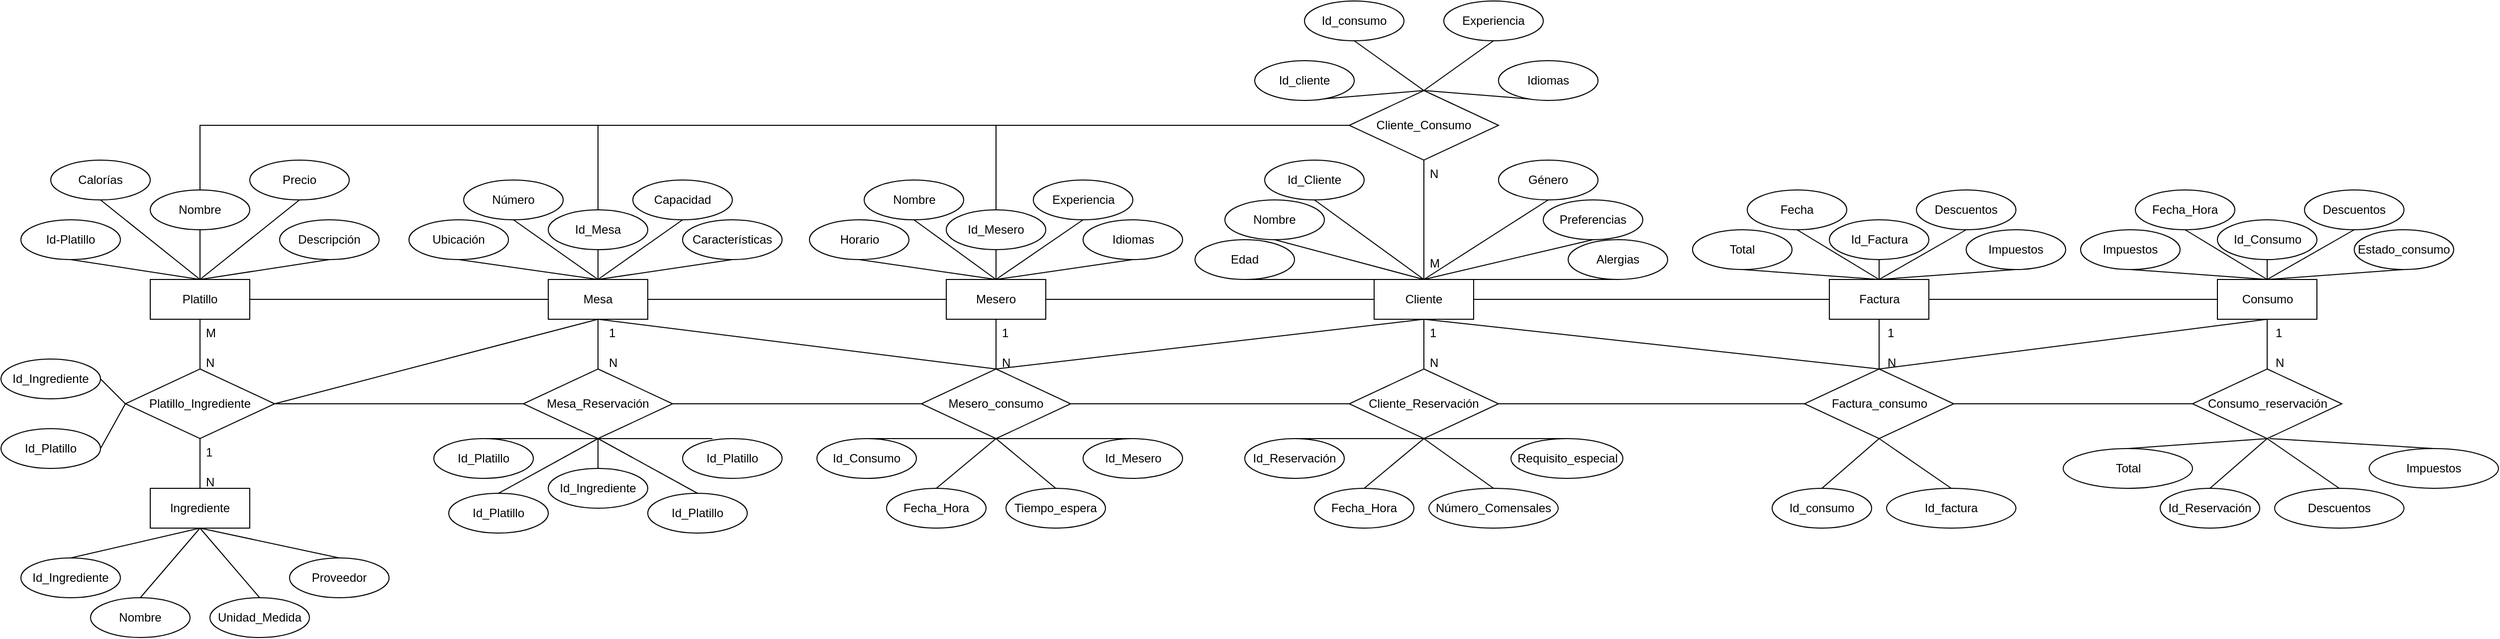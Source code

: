 <mxfile version="26.0.11">
  <diagram id="R2lEEEUBdFMjLlhIrx00" name="Page-1">
    <mxGraphModel dx="1434" dy="746" grid="1" gridSize="10" guides="1" tooltips="1" connect="1" arrows="1" fold="1" page="1" pageScale="1" pageWidth="850" pageHeight="1100" math="0" shadow="0" extFonts="Permanent Marker^https://fonts.googleapis.com/css?family=Permanent+Marker">
      <root>
        <mxCell id="0" />
        <mxCell id="1" parent="0" />
        <mxCell id="_49Q_HDxvrA-nPTm3YTh-23" style="rounded=0;orthogonalLoop=1;jettySize=auto;html=1;exitX=0.5;exitY=1;exitDx=0;exitDy=0;entryX=0.5;entryY=0;entryDx=0;entryDy=0;endArrow=none;startFill=0;" edge="1" parent="1" source="_49Q_HDxvrA-nPTm3YTh-2" target="_49Q_HDxvrA-nPTm3YTh-21">
          <mxGeometry relative="1" as="geometry" />
        </mxCell>
        <mxCell id="_49Q_HDxvrA-nPTm3YTh-62" style="rounded=0;orthogonalLoop=1;jettySize=auto;html=1;exitX=1;exitY=0.5;exitDx=0;exitDy=0;entryX=0;entryY=0.5;entryDx=0;entryDy=0;endArrow=none;startFill=0;" edge="1" parent="1" source="_49Q_HDxvrA-nPTm3YTh-2" target="_49Q_HDxvrA-nPTm3YTh-3">
          <mxGeometry relative="1" as="geometry" />
        </mxCell>
        <mxCell id="_49Q_HDxvrA-nPTm3YTh-2" value="Platillo" style="whiteSpace=wrap;html=1;align=center;" vertex="1" parent="1">
          <mxGeometry x="700" y="320" width="100" height="40" as="geometry" />
        </mxCell>
        <mxCell id="_49Q_HDxvrA-nPTm3YTh-63" value="" style="rounded=0;orthogonalLoop=1;jettySize=auto;html=1;entryX=0;entryY=0.5;entryDx=0;entryDy=0;endArrow=none;startFill=0;" edge="1" parent="1" source="_49Q_HDxvrA-nPTm3YTh-3" target="_49Q_HDxvrA-nPTm3YTh-8">
          <mxGeometry relative="1" as="geometry">
            <mxPoint x="1555" y="340" as="targetPoint" />
          </mxGeometry>
        </mxCell>
        <mxCell id="_49Q_HDxvrA-nPTm3YTh-76" value="" style="rounded=0;orthogonalLoop=1;jettySize=auto;html=1;endArrow=none;startFill=0;" edge="1" parent="1" source="_49Q_HDxvrA-nPTm3YTh-3" target="_49Q_HDxvrA-nPTm3YTh-69">
          <mxGeometry relative="1" as="geometry" />
        </mxCell>
        <mxCell id="_49Q_HDxvrA-nPTm3YTh-3" value="Mesa" style="whiteSpace=wrap;html=1;align=center;" vertex="1" parent="1">
          <mxGeometry x="1100" y="320" width="100" height="40" as="geometry" />
        </mxCell>
        <mxCell id="_49Q_HDxvrA-nPTm3YTh-79" value="" style="rounded=0;orthogonalLoop=1;jettySize=auto;html=1;endArrow=none;startFill=0;" edge="1" parent="1" source="_49Q_HDxvrA-nPTm3YTh-5">
          <mxGeometry relative="1" as="geometry">
            <mxPoint x="1980" y="410" as="targetPoint" />
          </mxGeometry>
        </mxCell>
        <mxCell id="_49Q_HDxvrA-nPTm3YTh-220" style="rounded=0;orthogonalLoop=1;jettySize=auto;html=1;exitX=1;exitY=0.5;exitDx=0;exitDy=0;entryX=0;entryY=0.5;entryDx=0;entryDy=0;endArrow=none;startFill=0;" edge="1" parent="1" source="_49Q_HDxvrA-nPTm3YTh-5" target="_49Q_HDxvrA-nPTm3YTh-7">
          <mxGeometry relative="1" as="geometry" />
        </mxCell>
        <mxCell id="_49Q_HDxvrA-nPTm3YTh-253" style="rounded=0;orthogonalLoop=1;jettySize=auto;html=1;exitX=0.5;exitY=1;exitDx=0;exitDy=0;entryX=0.5;entryY=0;entryDx=0;entryDy=0;endArrow=none;startFill=0;" edge="1" parent="1" source="_49Q_HDxvrA-nPTm3YTh-5" target="_49Q_HDxvrA-nPTm3YTh-75">
          <mxGeometry relative="1" as="geometry" />
        </mxCell>
        <mxCell id="_49Q_HDxvrA-nPTm3YTh-5" value="Cliente" style="whiteSpace=wrap;html=1;align=center;" vertex="1" parent="1">
          <mxGeometry x="1930" y="320" width="100" height="40" as="geometry" />
        </mxCell>
        <mxCell id="_49Q_HDxvrA-nPTm3YTh-82" value="" style="rounded=0;orthogonalLoop=1;jettySize=auto;html=1;endArrow=none;startFill=0;" edge="1" parent="1" source="_49Q_HDxvrA-nPTm3YTh-7" target="_49Q_HDxvrA-nPTm3YTh-75">
          <mxGeometry relative="1" as="geometry" />
        </mxCell>
        <mxCell id="_49Q_HDxvrA-nPTm3YTh-241" style="rounded=0;orthogonalLoop=1;jettySize=auto;html=1;exitX=1;exitY=0.5;exitDx=0;exitDy=0;entryX=0;entryY=0.5;entryDx=0;entryDy=0;endArrow=none;startFill=0;" edge="1" parent="1" source="_49Q_HDxvrA-nPTm3YTh-7" target="_49Q_HDxvrA-nPTm3YTh-223">
          <mxGeometry relative="1" as="geometry" />
        </mxCell>
        <mxCell id="_49Q_HDxvrA-nPTm3YTh-7" value="Factura" style="whiteSpace=wrap;html=1;align=center;" vertex="1" parent="1">
          <mxGeometry x="2387.5" y="320" width="100" height="40" as="geometry" />
        </mxCell>
        <mxCell id="_49Q_HDxvrA-nPTm3YTh-65" value="" style="rounded=0;orthogonalLoop=1;jettySize=auto;html=1;endArrow=none;startFill=0;" edge="1" parent="1" source="_49Q_HDxvrA-nPTm3YTh-8" target="_49Q_HDxvrA-nPTm3YTh-5">
          <mxGeometry relative="1" as="geometry" />
        </mxCell>
        <mxCell id="_49Q_HDxvrA-nPTm3YTh-78" value="" style="rounded=0;orthogonalLoop=1;jettySize=auto;html=1;endArrow=none;startFill=0;" edge="1" parent="1" source="_49Q_HDxvrA-nPTm3YTh-8" target="_49Q_HDxvrA-nPTm3YTh-71">
          <mxGeometry relative="1" as="geometry" />
        </mxCell>
        <mxCell id="_49Q_HDxvrA-nPTm3YTh-8" value="Mesero" style="whiteSpace=wrap;html=1;align=center;" vertex="1" parent="1">
          <mxGeometry x="1500" y="320" width="100" height="40" as="geometry" />
        </mxCell>
        <mxCell id="_49Q_HDxvrA-nPTm3YTh-18" style="rounded=0;orthogonalLoop=1;jettySize=auto;html=1;exitX=0.5;exitY=1;exitDx=0;exitDy=0;endArrow=none;startFill=0;" edge="1" parent="1" source="_49Q_HDxvrA-nPTm3YTh-10">
          <mxGeometry relative="1" as="geometry">
            <mxPoint x="750" y="320" as="targetPoint" />
          </mxGeometry>
        </mxCell>
        <mxCell id="_49Q_HDxvrA-nPTm3YTh-10" value="Id-Platillo" style="ellipse;whiteSpace=wrap;html=1;align=center;" vertex="1" parent="1">
          <mxGeometry x="570" y="260" width="100" height="40" as="geometry" />
        </mxCell>
        <mxCell id="_49Q_HDxvrA-nPTm3YTh-16" style="rounded=0;orthogonalLoop=1;jettySize=auto;html=1;exitX=0.5;exitY=1;exitDx=0;exitDy=0;entryX=0.5;entryY=0;entryDx=0;entryDy=0;endArrow=none;startFill=0;" edge="1" parent="1" source="_49Q_HDxvrA-nPTm3YTh-11" target="_49Q_HDxvrA-nPTm3YTh-2">
          <mxGeometry relative="1" as="geometry" />
        </mxCell>
        <mxCell id="_49Q_HDxvrA-nPTm3YTh-11" value="Nombre" style="ellipse;whiteSpace=wrap;html=1;align=center;" vertex="1" parent="1">
          <mxGeometry x="700" y="230" width="100" height="40" as="geometry" />
        </mxCell>
        <mxCell id="_49Q_HDxvrA-nPTm3YTh-17" style="rounded=0;orthogonalLoop=1;jettySize=auto;html=1;exitX=0.5;exitY=1;exitDx=0;exitDy=0;entryX=0.5;entryY=0;entryDx=0;entryDy=0;endArrow=none;startFill=0;" edge="1" parent="1" source="_49Q_HDxvrA-nPTm3YTh-12" target="_49Q_HDxvrA-nPTm3YTh-2">
          <mxGeometry relative="1" as="geometry" />
        </mxCell>
        <mxCell id="_49Q_HDxvrA-nPTm3YTh-12" value="Descripción" style="ellipse;whiteSpace=wrap;html=1;align=center;" vertex="1" parent="1">
          <mxGeometry x="830" y="260" width="100" height="40" as="geometry" />
        </mxCell>
        <mxCell id="_49Q_HDxvrA-nPTm3YTh-20" style="rounded=0;orthogonalLoop=1;jettySize=auto;html=1;exitX=0.5;exitY=1;exitDx=0;exitDy=0;endArrow=none;startFill=0;" edge="1" parent="1" source="_49Q_HDxvrA-nPTm3YTh-13">
          <mxGeometry relative="1" as="geometry">
            <mxPoint x="750" y="320" as="targetPoint" />
          </mxGeometry>
        </mxCell>
        <mxCell id="_49Q_HDxvrA-nPTm3YTh-13" value="Precio" style="ellipse;whiteSpace=wrap;html=1;align=center;" vertex="1" parent="1">
          <mxGeometry x="800" y="200" width="100" height="40" as="geometry" />
        </mxCell>
        <mxCell id="_49Q_HDxvrA-nPTm3YTh-19" style="rounded=0;orthogonalLoop=1;jettySize=auto;html=1;exitX=0.5;exitY=1;exitDx=0;exitDy=0;entryX=0.5;entryY=0;entryDx=0;entryDy=0;endArrow=none;startFill=0;" edge="1" parent="1" source="_49Q_HDxvrA-nPTm3YTh-14" target="_49Q_HDxvrA-nPTm3YTh-2">
          <mxGeometry relative="1" as="geometry" />
        </mxCell>
        <mxCell id="_49Q_HDxvrA-nPTm3YTh-14" value="Calorías" style="ellipse;whiteSpace=wrap;html=1;align=center;" vertex="1" parent="1">
          <mxGeometry x="600" y="200" width="100" height="40" as="geometry" />
        </mxCell>
        <mxCell id="_49Q_HDxvrA-nPTm3YTh-24" style="rounded=0;orthogonalLoop=1;jettySize=auto;html=1;exitX=0.5;exitY=1;exitDx=0;exitDy=0;entryX=0.5;entryY=0;entryDx=0;entryDy=0;endArrow=none;startFill=0;" edge="1" parent="1" source="_49Q_HDxvrA-nPTm3YTh-21" target="_49Q_HDxvrA-nPTm3YTh-22">
          <mxGeometry relative="1" as="geometry" />
        </mxCell>
        <mxCell id="_49Q_HDxvrA-nPTm3YTh-195" style="rounded=0;orthogonalLoop=1;jettySize=auto;html=1;exitX=1;exitY=0.5;exitDx=0;exitDy=0;entryX=0;entryY=0.5;entryDx=0;entryDy=0;endArrow=none;startFill=0;" edge="1" parent="1" source="_49Q_HDxvrA-nPTm3YTh-21" target="_49Q_HDxvrA-nPTm3YTh-69">
          <mxGeometry relative="1" as="geometry" />
        </mxCell>
        <mxCell id="_49Q_HDxvrA-nPTm3YTh-250" style="rounded=0;orthogonalLoop=1;jettySize=auto;html=1;exitX=1;exitY=0.5;exitDx=0;exitDy=0;entryX=0.5;entryY=1;entryDx=0;entryDy=0;endArrow=none;startFill=0;" edge="1" parent="1" source="_49Q_HDxvrA-nPTm3YTh-21" target="_49Q_HDxvrA-nPTm3YTh-3">
          <mxGeometry relative="1" as="geometry" />
        </mxCell>
        <mxCell id="_49Q_HDxvrA-nPTm3YTh-21" value="Platillo_Ingrediente" style="shape=rhombus;perimeter=rhombusPerimeter;whiteSpace=wrap;html=1;align=center;" vertex="1" parent="1">
          <mxGeometry x="675" y="410" width="150" height="70" as="geometry" />
        </mxCell>
        <mxCell id="_49Q_HDxvrA-nPTm3YTh-22" value="Ingrediente" style="whiteSpace=wrap;html=1;align=center;" vertex="1" parent="1">
          <mxGeometry x="700" y="530" width="100" height="40" as="geometry" />
        </mxCell>
        <mxCell id="_49Q_HDxvrA-nPTm3YTh-30" style="rounded=0;orthogonalLoop=1;jettySize=auto;html=1;exitX=1;exitY=0.5;exitDx=0;exitDy=0;entryX=0;entryY=0.5;entryDx=0;entryDy=0;endArrow=none;startFill=0;" edge="1" parent="1" source="_49Q_HDxvrA-nPTm3YTh-25" target="_49Q_HDxvrA-nPTm3YTh-21">
          <mxGeometry relative="1" as="geometry" />
        </mxCell>
        <mxCell id="_49Q_HDxvrA-nPTm3YTh-25" value="Id_Platillo" style="ellipse;whiteSpace=wrap;html=1;align=center;" vertex="1" parent="1">
          <mxGeometry x="550" y="470" width="100" height="40" as="geometry" />
        </mxCell>
        <mxCell id="_49Q_HDxvrA-nPTm3YTh-193" style="rounded=0;orthogonalLoop=1;jettySize=auto;html=1;exitX=1;exitY=0.5;exitDx=0;exitDy=0;entryX=0;entryY=0.5;entryDx=0;entryDy=0;endArrow=none;startFill=0;" edge="1" parent="1" source="_49Q_HDxvrA-nPTm3YTh-26" target="_49Q_HDxvrA-nPTm3YTh-21">
          <mxGeometry relative="1" as="geometry" />
        </mxCell>
        <mxCell id="_49Q_HDxvrA-nPTm3YTh-26" value="Id_Ingrediente" style="ellipse;whiteSpace=wrap;html=1;align=center;" vertex="1" parent="1">
          <mxGeometry x="550" y="400" width="100" height="40" as="geometry" />
        </mxCell>
        <mxCell id="_49Q_HDxvrA-nPTm3YTh-39" style="rounded=0;orthogonalLoop=1;jettySize=auto;html=1;exitX=0.5;exitY=0;exitDx=0;exitDy=0;entryX=0.5;entryY=1;entryDx=0;entryDy=0;endArrow=none;startFill=0;" edge="1" parent="1" source="_49Q_HDxvrA-nPTm3YTh-31" target="_49Q_HDxvrA-nPTm3YTh-22">
          <mxGeometry relative="1" as="geometry" />
        </mxCell>
        <mxCell id="_49Q_HDxvrA-nPTm3YTh-31" value="Id_Ingrediente" style="ellipse;whiteSpace=wrap;html=1;align=center;" vertex="1" parent="1">
          <mxGeometry x="570" y="600" width="100" height="40" as="geometry" />
        </mxCell>
        <mxCell id="_49Q_HDxvrA-nPTm3YTh-36" style="rounded=0;orthogonalLoop=1;jettySize=auto;html=1;exitX=0.5;exitY=0;exitDx=0;exitDy=0;entryX=0.5;entryY=1;entryDx=0;entryDy=0;endArrow=none;startFill=0;" edge="1" parent="1" source="_49Q_HDxvrA-nPTm3YTh-32" target="_49Q_HDxvrA-nPTm3YTh-22">
          <mxGeometry relative="1" as="geometry" />
        </mxCell>
        <mxCell id="_49Q_HDxvrA-nPTm3YTh-32" value="Proveedor" style="ellipse;whiteSpace=wrap;html=1;align=center;" vertex="1" parent="1">
          <mxGeometry x="840" y="600" width="100" height="40" as="geometry" />
        </mxCell>
        <mxCell id="_49Q_HDxvrA-nPTm3YTh-38" style="rounded=0;orthogonalLoop=1;jettySize=auto;html=1;exitX=0.5;exitY=0;exitDx=0;exitDy=0;entryX=0.5;entryY=1;entryDx=0;entryDy=0;endArrow=none;startFill=0;" edge="1" parent="1" source="_49Q_HDxvrA-nPTm3YTh-33" target="_49Q_HDxvrA-nPTm3YTh-22">
          <mxGeometry relative="1" as="geometry" />
        </mxCell>
        <mxCell id="_49Q_HDxvrA-nPTm3YTh-33" value="Nombre" style="ellipse;whiteSpace=wrap;html=1;align=center;" vertex="1" parent="1">
          <mxGeometry x="640" y="640" width="100" height="40" as="geometry" />
        </mxCell>
        <mxCell id="_49Q_HDxvrA-nPTm3YTh-35" style="rounded=0;orthogonalLoop=1;jettySize=auto;html=1;exitX=0.5;exitY=0;exitDx=0;exitDy=0;entryX=0.5;entryY=1;entryDx=0;entryDy=0;endArrow=none;startFill=0;" edge="1" parent="1" source="_49Q_HDxvrA-nPTm3YTh-34" target="_49Q_HDxvrA-nPTm3YTh-22">
          <mxGeometry relative="1" as="geometry" />
        </mxCell>
        <mxCell id="_49Q_HDxvrA-nPTm3YTh-34" value="Unidad_Medida" style="ellipse;whiteSpace=wrap;html=1;align=center;" vertex="1" parent="1">
          <mxGeometry x="760" y="640" width="100" height="40" as="geometry" />
        </mxCell>
        <mxCell id="_49Q_HDxvrA-nPTm3YTh-40" value="M" style="text;strokeColor=none;fillColor=none;spacingLeft=4;spacingRight=4;overflow=hidden;rotatable=0;points=[[0,0.5],[1,0.5]];portConstraint=eastwest;fontSize=12;whiteSpace=wrap;html=1;" vertex="1" parent="1">
          <mxGeometry x="750" y="360" width="20" height="20" as="geometry" />
        </mxCell>
        <mxCell id="_49Q_HDxvrA-nPTm3YTh-41" value="N&lt;span style=&quot;color: rgba(0, 0, 0, 0); font-family: monospace; font-size: 0px; text-wrap-mode: nowrap;&quot;&gt;%3CmxGraphModel%3E%3Croot%3E%3CmxCell%20id%3D%220%22%2F%3E%3CmxCell%20id%3D%221%22%20parent%3D%220%22%2F%3E%3CmxCell%20id%3D%222%22%20value%3D%22M%22%20style%3D%22text%3BstrokeColor%3Dnone%3BfillColor%3Dnone%3BspacingLeft%3D4%3BspacingRight%3D4%3Boverflow%3Dhidden%3Brotatable%3D0%3Bpoints%3D%5B%5B0%2C0.5%5D%2C%5B1%2C0.5%5D%5D%3BportConstraint%3Deastwest%3BfontSize%3D12%3BwhiteSpace%3Dwrap%3Bhtml%3D1%3B%22%20vertex%3D%221%22%20parent%3D%221%22%3E%3CmxGeometry%20x%3D%221180%22%20y%3D%22500%22%20width%3D%2220%22%20height%3D%2220%22%20as%3D%22geometry%22%2F%3E%3C%2FmxCell%3E%3C%2Froot%3E%3C%2FmxGraphModel%3E&lt;/span&gt;&lt;span style=&quot;color: rgba(0, 0, 0, 0); font-family: monospace; font-size: 0px; text-wrap-mode: nowrap;&quot;&gt;%3CmxGraphModel%3E%3Croot%3E%3CmxCell%20id%3D%220%22%2F%3E%3CmxCell%20id%3D%221%22%20parent%3D%220%22%2F%3E%3CmxCell%20id%3D%222%22%20value%3D%22M%22%20style%3D%22text%3BstrokeColor%3Dnone%3BfillColor%3Dnone%3BspacingLeft%3D4%3BspacingRight%3D4%3Boverflow%3Dhidden%3Brotatable%3D0%3Bpoints%3D%5B%5B0%2C0.5%5D%2C%5B1%2C0.5%5D%5D%3BportConstraint%3Deastwest%3BfontSize%3D12%3BwhiteSpace%3Dwrap%3Bhtml%3D1%3B%22%20vertex%3D%221%22%20parent%3D%221%22%3E%3CmxGeometry%20x%3D%221180%22%20y%3D%22500%22%20width%3D%2220%22%20height%3D%2220%22%20as%3D%22geometry%22%2F%3E%3C%2FmxCell%3E%3C%2Froot%3E%3C%2FmxGraphModel%3E&lt;/span&gt;" style="text;strokeColor=none;fillColor=none;spacingLeft=4;spacingRight=4;overflow=hidden;rotatable=0;points=[[0,0.5],[1,0.5]];portConstraint=eastwest;fontSize=12;whiteSpace=wrap;html=1;" vertex="1" parent="1">
          <mxGeometry x="750" y="390" width="20" height="20" as="geometry" />
        </mxCell>
        <mxCell id="_49Q_HDxvrA-nPTm3YTh-42" value="1" style="text;strokeColor=none;fillColor=none;spacingLeft=4;spacingRight=4;overflow=hidden;rotatable=0;points=[[0,0.5],[1,0.5]];portConstraint=eastwest;fontSize=12;whiteSpace=wrap;html=1;" vertex="1" parent="1">
          <mxGeometry x="750" y="480" width="20" height="20" as="geometry" />
        </mxCell>
        <mxCell id="_49Q_HDxvrA-nPTm3YTh-43" value="N&lt;span style=&quot;color: rgba(0, 0, 0, 0); font-family: monospace; font-size: 0px; text-wrap-mode: nowrap;&quot;&gt;%3CmxGraphModel%3E%3Croot%3E%3CmxCell%20id%3D%220%22%2F%3E%3CmxCell%20id%3D%221%22%20parent%3D%220%22%2F%3E%3CmxCell%20id%3D%222%22%20value%3D%22M%22%20style%3D%22text%3BstrokeColor%3Dnone%3BfillColor%3Dnone%3BspacingLeft%3D4%3BspacingRight%3D4%3Boverflow%3Dhidden%3Brotatable%3D0%3Bpoints%3D%5B%5B0%2C0.5%5D%2C%5B1%2C0.5%5D%5D%3BportConstraint%3Deastwest%3BfontSize%3D12%3BwhiteSpace%3Dwrap%3Bhtml%3D1%3B%22%20vertex%3D%221%22%20parent%3D%221%22%3E%3CmxGeometry%20x%3D%221180%22%20y%3D%22500%22%20width%3D%2220%22%20height%3D%2220%22%20as%3D%22geometry%22%2F%3E%3C%2FmxCell%3E%3C%2Froot%3E%3C%2FmxGraphModel%3E&lt;/span&gt;&lt;span style=&quot;color: rgba(0, 0, 0, 0); font-family: monospace; font-size: 0px; text-wrap-mode: nowrap;&quot;&gt;%3CmxGraphModel%3E%3Croot%3E%3CmxCell%20id%3D%220%22%2F%3E%3CmxCell%20id%3D%221%22%20parent%3D%220%22%2F%3E%3CmxCell%20id%3D%222%22%20value%3D%22M%22%20style%3D%22text%3BstrokeColor%3Dnone%3BfillColor%3Dnone%3BspacingLeft%3D4%3BspacingRight%3D4%3Boverflow%3Dhidden%3Brotatable%3D0%3Bpoints%3D%5B%5B0%2C0.5%5D%2C%5B1%2C0.5%5D%5D%3BportConstraint%3Deastwest%3BfontSize%3D12%3BwhiteSpace%3Dwrap%3Bhtml%3D1%3B%22%20vertex%3D%221%22%20parent%3D%221%22%3E%3CmxGeometry%20x%3D%221180%22%20y%3D%22500%22%20width%3D%2220%22%20height%3D%2220%22%20as%3D%22geometry%22%2F%3E%3C%2FmxCell%3E%3C%2Froot%3E%3C%2FmxGraphModel%3E&lt;/span&gt;" style="text;strokeColor=none;fillColor=none;spacingLeft=4;spacingRight=4;overflow=hidden;rotatable=0;points=[[0,0.5],[1,0.5]];portConstraint=eastwest;fontSize=12;whiteSpace=wrap;html=1;" vertex="1" parent="1">
          <mxGeometry x="1155" y="390" width="20" height="20" as="geometry" />
        </mxCell>
        <mxCell id="_49Q_HDxvrA-nPTm3YTh-45" value="N&lt;span style=&quot;color: rgba(0, 0, 0, 0); font-family: monospace; font-size: 0px; text-wrap-mode: nowrap;&quot;&gt;%3CmxGraphModel%3E%3Croot%3E%3CmxCell%20id%3D%220%22%2F%3E%3CmxCell%20id%3D%221%22%20parent%3D%220%22%2F%3E%3CmxCell%20id%3D%222%22%20value%3D%22M%22%20style%3D%22text%3BstrokeColor%3Dnone%3BfillColor%3Dnone%3BspacingLeft%3D4%3BspacingRight%3D4%3Boverflow%3Dhidden%3Brotatable%3D0%3Bpoints%3D%5B%5B0%2C0.5%5D%2C%5B1%2C0.5%5D%5D%3BportConstraint%3Deastwest%3BfontSize%3D12%3BwhiteSpace%3Dwrap%3Bhtml%3D1%3B%22%20vertex%3D%221%22%20parent%3D%221%22%3E%3CmxGeometry%20x%3D%221180%22%20y%3D%22500%22%20width%3D%2220%22%20height%3D%2220%22%20as%3D%22geometry%22%2F%3E%3C%2FmxCell%3E%3C%2Froot%3E%3C%2FmxGraphModel%3E&lt;/span&gt;&lt;span style=&quot;color: rgba(0, 0, 0, 0); font-family: monospace; font-size: 0px; text-wrap-mode: nowrap;&quot;&gt;%3CmxGraphModel%3E%3Croot%3E%3CmxCell%20id%3D%220%22%2F%3E%3CmxCell%20id%3D%221%22%20parent%3D%220%22%2F%3E%3CmxCell%20id%3D%222%22%20value%3D%22M%22%20style%3D%22text%3BstrokeColor%3Dnone%3BfillColor%3Dnone%3BspacingLeft%3D4%3BspacingRight%3D4%3Boverflow%3Dhidden%3Brotatable%3D0%3Bpoints%3D%5B%5B0%2C0.5%5D%2C%5B1%2C0.5%5D%5D%3BportConstraint%3Deastwest%3BfontSize%3D12%3BwhiteSpace%3Dwrap%3Bhtml%3D1%3B%22%20vertex%3D%221%22%20parent%3D%221%22%3E%3CmxGeometry%20x%3D%221180%22%20y%3D%22500%22%20width%3D%2220%22%20height%3D%2220%22%20as%3D%22geometry%22%2F%3E%3C%2FmxCell%3E%3C%2Froot%3E%3C%2FmxGraphModel%3E&lt;/span&gt;" style="text;strokeColor=none;fillColor=none;spacingLeft=4;spacingRight=4;overflow=hidden;rotatable=0;points=[[0,0.5],[1,0.5]];portConstraint=eastwest;fontSize=12;whiteSpace=wrap;html=1;" vertex="1" parent="1">
          <mxGeometry x="750" y="510" width="20" height="20" as="geometry" />
        </mxCell>
        <mxCell id="_49Q_HDxvrA-nPTm3YTh-47" value="N&lt;span style=&quot;color: rgba(0, 0, 0, 0); font-family: monospace; font-size: 0px; text-wrap-mode: nowrap;&quot;&gt;%3CmxGraphModel%3E%3Croot%3E%3CmxCell%20id%3D%220%22%2F%3E%3CmxCell%20id%3D%221%22%20parent%3D%220%22%2F%3E%3CmxCell%20id%3D%222%22%20value%3D%22M%22%20style%3D%22text%3BstrokeColor%3Dnone%3BfillColor%3Dnone%3BspacingLeft%3D4%3BspacingRight%3D4%3Boverflow%3Dhidden%3Brotatable%3D0%3Bpoints%3D%5B%5B0%2C0.5%5D%2C%5B1%2C0.5%5D%5D%3BportConstraint%3Deastwest%3BfontSize%3D12%3BwhiteSpace%3Dwrap%3Bhtml%3D1%3B%22%20vertex%3D%221%22%20parent%3D%221%22%3E%3CmxGeometry%20x%3D%221180%22%20y%3D%22500%22%20width%3D%2220%22%20height%3D%2220%22%20as%3D%22geometry%22%2F%3E%3C%2FmxCell%3E%3C%2Froot%3E%3C%2FmxGraphModel%3E&lt;/span&gt;&lt;span style=&quot;color: rgba(0, 0, 0, 0); font-family: monospace; font-size: 0px; text-wrap-mode: nowrap;&quot;&gt;%3CmxGraphModel%3E%3Croot%3E%3CmxCell%20id%3D%220%22%2F%3E%3CmxCell%20id%3D%221%22%20parent%3D%220%22%2F%3E%3CmxCell%20id%3D%222%22%20value%3D%22M%22%20style%3D%22text%3BstrokeColor%3Dnone%3BfillColor%3Dnone%3BspacingLeft%3D4%3BspacingRight%3D4%3Boverflow%3Dhidden%3Brotatable%3D0%3Bpoints%3D%5B%5B0%2C0.5%5D%2C%5B1%2C0.5%5D%5D%3BportConstraint%3Deastwest%3BfontSize%3D12%3BwhiteSpace%3Dwrap%3Bhtml%3D1%3B%22%20vertex%3D%221%22%20parent%3D%221%22%3E%3CmxGeometry%20x%3D%221180%22%20y%3D%22500%22%20width%3D%2220%22%20height%3D%2220%22%20as%3D%22geometry%22%2F%3E%3C%2FmxCell%3E%3C%2Froot%3E%3C%2FmxGraphModel%3E&lt;/span&gt;" style="text;strokeColor=none;fillColor=none;spacingLeft=4;spacingRight=4;overflow=hidden;rotatable=0;points=[[0,0.5],[1,0.5]];portConstraint=eastwest;fontSize=12;whiteSpace=wrap;html=1;" vertex="1" parent="1">
          <mxGeometry x="1980" y="390" width="20" height="20" as="geometry" />
        </mxCell>
        <mxCell id="_49Q_HDxvrA-nPTm3YTh-49" value="N&lt;span style=&quot;color: rgba(0, 0, 0, 0); font-family: monospace; font-size: 0px; text-wrap-mode: nowrap;&quot;&gt;%3CmxGraphModel%3E%3Croot%3E%3CmxCell%20id%3D%220%22%2F%3E%3CmxCell%20id%3D%221%22%20parent%3D%220%22%2F%3E%3CmxCell%20id%3D%222%22%20value%3D%22M%22%20style%3D%22text%3BstrokeColor%3Dnone%3BfillColor%3Dnone%3BspacingLeft%3D4%3BspacingRight%3D4%3Boverflow%3Dhidden%3Brotatable%3D0%3Bpoints%3D%5B%5B0%2C0.5%5D%2C%5B1%2C0.5%5D%5D%3BportConstraint%3Deastwest%3BfontSize%3D12%3BwhiteSpace%3Dwrap%3Bhtml%3D1%3B%22%20vertex%3D%221%22%20parent%3D%221%22%3E%3CmxGeometry%20x%3D%221180%22%20y%3D%22500%22%20width%3D%2220%22%20height%3D%2220%22%20as%3D%22geometry%22%2F%3E%3C%2FmxCell%3E%3C%2Froot%3E%3C%2FmxGraphModel%3E&lt;/span&gt;&lt;span style=&quot;color: rgba(0, 0, 0, 0); font-family: monospace; font-size: 0px; text-wrap-mode: nowrap;&quot;&gt;%3CmxGraphModel%3E%3Croot%3E%3CmxCell%20id%3D%220%22%2F%3E%3CmxCell%20id%3D%221%22%20parent%3D%220%22%2F%3E%3CmxCell%20id%3D%222%22%20value%3D%22M%22%20style%3D%22text%3BstrokeColor%3Dnone%3BfillColor%3Dnone%3BspacingLeft%3D4%3BspacingRight%3D4%3Boverflow%3Dhidden%3Brotatable%3D0%3Bpoints%3D%5B%5B0%2C0.5%5D%2C%5B1%2C0.5%5D%5D%3BportConstraint%3Deastwest%3BfontSize%3D12%3BwhiteSpace%3Dwrap%3Bhtml%3D1%3B%22%20vertex%3D%221%22%20parent%3D%221%22%3E%3CmxGeometry%20x%3D%221180%22%20y%3D%22500%22%20width%3D%2220%22%20height%3D%2220%22%20as%3D%22geometry%22%2F%3E%3C%2FmxCell%3E%3C%2Froot%3E%3C%2FmxGraphModel%3E&lt;/span&gt;" style="text;strokeColor=none;fillColor=none;spacingLeft=4;spacingRight=4;overflow=hidden;rotatable=0;points=[[0,0.5],[1,0.5]];portConstraint=eastwest;fontSize=12;whiteSpace=wrap;html=1;" vertex="1" parent="1">
          <mxGeometry x="2440" y="390" width="20" height="20" as="geometry" />
        </mxCell>
        <mxCell id="_49Q_HDxvrA-nPTm3YTh-50" value="1" style="text;strokeColor=none;fillColor=none;spacingLeft=4;spacingRight=4;overflow=hidden;rotatable=0;points=[[0,0.5],[1,0.5]];portConstraint=eastwest;fontSize=12;whiteSpace=wrap;html=1;" vertex="1" parent="1">
          <mxGeometry x="1980" y="360" width="20" height="20" as="geometry" />
        </mxCell>
        <mxCell id="_49Q_HDxvrA-nPTm3YTh-51" value="1" style="text;strokeColor=none;fillColor=none;spacingLeft=4;spacingRight=4;overflow=hidden;rotatable=0;points=[[0,0.5],[1,0.5]];portConstraint=eastwest;fontSize=12;whiteSpace=wrap;html=1;" vertex="1" parent="1">
          <mxGeometry x="1155" y="360" width="20" height="20" as="geometry" />
        </mxCell>
        <mxCell id="_49Q_HDxvrA-nPTm3YTh-53" value="1" style="text;strokeColor=none;fillColor=none;spacingLeft=4;spacingRight=4;overflow=hidden;rotatable=0;points=[[0,0.5],[1,0.5]];portConstraint=eastwest;fontSize=12;whiteSpace=wrap;html=1;" vertex="1" parent="1">
          <mxGeometry x="2440" y="360" width="20" height="20" as="geometry" />
        </mxCell>
        <mxCell id="_49Q_HDxvrA-nPTm3YTh-192" style="rounded=0;orthogonalLoop=1;jettySize=auto;html=1;exitX=1;exitY=0.5;exitDx=0;exitDy=0;entryX=0;entryY=0.5;entryDx=0;entryDy=0;endArrow=none;startFill=0;" edge="1" parent="1" source="_49Q_HDxvrA-nPTm3YTh-69" target="_49Q_HDxvrA-nPTm3YTh-71">
          <mxGeometry relative="1" as="geometry" />
        </mxCell>
        <mxCell id="_49Q_HDxvrA-nPTm3YTh-69" value="Mesa_Reservación" style="shape=rhombus;perimeter=rhombusPerimeter;whiteSpace=wrap;html=1;align=center;" vertex="1" parent="1">
          <mxGeometry x="1075" y="410" width="150" height="70" as="geometry" />
        </mxCell>
        <mxCell id="_49Q_HDxvrA-nPTm3YTh-196" style="rounded=0;orthogonalLoop=1;jettySize=auto;html=1;exitX=1;exitY=0.5;exitDx=0;exitDy=0;entryX=0;entryY=0.5;entryDx=0;entryDy=0;endArrow=none;startFill=0;" edge="1" parent="1" source="_49Q_HDxvrA-nPTm3YTh-71" target="_49Q_HDxvrA-nPTm3YTh-72">
          <mxGeometry relative="1" as="geometry" />
        </mxCell>
        <mxCell id="_49Q_HDxvrA-nPTm3YTh-251" style="rounded=0;orthogonalLoop=1;jettySize=auto;html=1;exitX=0.5;exitY=0;exitDx=0;exitDy=0;entryX=0.5;entryY=1;entryDx=0;entryDy=0;endArrow=none;startFill=0;" edge="1" parent="1" source="_49Q_HDxvrA-nPTm3YTh-71" target="_49Q_HDxvrA-nPTm3YTh-3">
          <mxGeometry relative="1" as="geometry" />
        </mxCell>
        <mxCell id="_49Q_HDxvrA-nPTm3YTh-252" style="rounded=0;orthogonalLoop=1;jettySize=auto;html=1;exitX=0.5;exitY=0;exitDx=0;exitDy=0;entryX=0.5;entryY=1;entryDx=0;entryDy=0;endArrow=none;startFill=0;" edge="1" parent="1" source="_49Q_HDxvrA-nPTm3YTh-71" target="_49Q_HDxvrA-nPTm3YTh-5">
          <mxGeometry relative="1" as="geometry" />
        </mxCell>
        <mxCell id="_49Q_HDxvrA-nPTm3YTh-71" value="Mesero_consumo" style="shape=rhombus;perimeter=rhombusPerimeter;whiteSpace=wrap;html=1;align=center;" vertex="1" parent="1">
          <mxGeometry x="1475" y="410" width="150" height="70" as="geometry" />
        </mxCell>
        <mxCell id="_49Q_HDxvrA-nPTm3YTh-72" value="Cliente_Reservación" style="shape=rhombus;perimeter=rhombusPerimeter;whiteSpace=wrap;html=1;align=center;" vertex="1" parent="1">
          <mxGeometry x="1905" y="410" width="150" height="70" as="geometry" />
        </mxCell>
        <mxCell id="_49Q_HDxvrA-nPTm3YTh-219" style="rounded=0;orthogonalLoop=1;jettySize=auto;html=1;exitX=0;exitY=0.5;exitDx=0;exitDy=0;entryX=1;entryY=0.5;entryDx=0;entryDy=0;endArrow=none;startFill=0;" edge="1" parent="1" source="_49Q_HDxvrA-nPTm3YTh-75" target="_49Q_HDxvrA-nPTm3YTh-72">
          <mxGeometry relative="1" as="geometry" />
        </mxCell>
        <mxCell id="_49Q_HDxvrA-nPTm3YTh-245" style="rounded=0;orthogonalLoop=1;jettySize=auto;html=1;exitX=1;exitY=0.5;exitDx=0;exitDy=0;entryX=0;entryY=0.5;entryDx=0;entryDy=0;endArrow=none;startFill=0;" edge="1" parent="1" source="_49Q_HDxvrA-nPTm3YTh-75" target="_49Q_HDxvrA-nPTm3YTh-226">
          <mxGeometry relative="1" as="geometry" />
        </mxCell>
        <mxCell id="_49Q_HDxvrA-nPTm3YTh-255" style="rounded=0;orthogonalLoop=1;jettySize=auto;html=1;exitX=0.5;exitY=0;exitDx=0;exitDy=0;entryX=0.5;entryY=1;entryDx=0;entryDy=0;endArrow=none;startFill=0;" edge="1" parent="1" source="_49Q_HDxvrA-nPTm3YTh-75" target="_49Q_HDxvrA-nPTm3YTh-223">
          <mxGeometry relative="1" as="geometry" />
        </mxCell>
        <mxCell id="_49Q_HDxvrA-nPTm3YTh-75" value="Factura_consumo" style="shape=rhombus;perimeter=rhombusPerimeter;whiteSpace=wrap;html=1;align=center;" vertex="1" parent="1">
          <mxGeometry x="2362.5" y="410" width="150" height="70" as="geometry" />
        </mxCell>
        <mxCell id="_49Q_HDxvrA-nPTm3YTh-121" style="rounded=0;orthogonalLoop=1;jettySize=auto;html=1;exitX=0.5;exitY=1;exitDx=0;exitDy=0;entryX=0.5;entryY=0;entryDx=0;entryDy=0;endArrow=none;startFill=0;" edge="1" parent="1" source="_49Q_HDxvrA-nPTm3YTh-98" target="_49Q_HDxvrA-nPTm3YTh-3">
          <mxGeometry relative="1" as="geometry" />
        </mxCell>
        <mxCell id="_49Q_HDxvrA-nPTm3YTh-98" value="Ubicación" style="ellipse;whiteSpace=wrap;html=1;align=center;" vertex="1" parent="1">
          <mxGeometry x="960" y="260" width="100" height="40" as="geometry" />
        </mxCell>
        <mxCell id="_49Q_HDxvrA-nPTm3YTh-120" style="rounded=0;orthogonalLoop=1;jettySize=auto;html=1;exitX=0.5;exitY=1;exitDx=0;exitDy=0;entryX=0.5;entryY=0;entryDx=0;entryDy=0;endArrow=none;startFill=0;" edge="1" parent="1" source="_49Q_HDxvrA-nPTm3YTh-100" target="_49Q_HDxvrA-nPTm3YTh-3">
          <mxGeometry relative="1" as="geometry" />
        </mxCell>
        <mxCell id="_49Q_HDxvrA-nPTm3YTh-100" value="Número" style="ellipse;whiteSpace=wrap;html=1;align=center;" vertex="1" parent="1">
          <mxGeometry x="1015" y="220" width="100" height="40" as="geometry" />
        </mxCell>
        <mxCell id="_49Q_HDxvrA-nPTm3YTh-122" style="rounded=0;orthogonalLoop=1;jettySize=auto;html=1;exitX=0.5;exitY=1;exitDx=0;exitDy=0;entryX=0.5;entryY=0;entryDx=0;entryDy=0;endArrow=none;startFill=0;" edge="1" parent="1" source="_49Q_HDxvrA-nPTm3YTh-101" target="_49Q_HDxvrA-nPTm3YTh-3">
          <mxGeometry relative="1" as="geometry" />
        </mxCell>
        <mxCell id="_49Q_HDxvrA-nPTm3YTh-101" value="Id_Mesa" style="ellipse;whiteSpace=wrap;html=1;align=center;" vertex="1" parent="1">
          <mxGeometry x="1100" y="250" width="100" height="40" as="geometry" />
        </mxCell>
        <mxCell id="_49Q_HDxvrA-nPTm3YTh-125" style="rounded=0;orthogonalLoop=1;jettySize=auto;html=1;exitX=0.5;exitY=1;exitDx=0;exitDy=0;entryX=0.5;entryY=0;entryDx=0;entryDy=0;endArrow=none;startFill=0;" edge="1" parent="1" source="_49Q_HDxvrA-nPTm3YTh-112" target="_49Q_HDxvrA-nPTm3YTh-3">
          <mxGeometry relative="1" as="geometry" />
        </mxCell>
        <mxCell id="_49Q_HDxvrA-nPTm3YTh-112" value="Capacidad" style="ellipse;whiteSpace=wrap;html=1;align=center;" vertex="1" parent="1">
          <mxGeometry x="1185" y="220" width="100" height="40" as="geometry" />
        </mxCell>
        <mxCell id="_49Q_HDxvrA-nPTm3YTh-124" style="rounded=0;orthogonalLoop=1;jettySize=auto;html=1;exitX=0.5;exitY=1;exitDx=0;exitDy=0;entryX=0.5;entryY=0;entryDx=0;entryDy=0;endArrow=none;startFill=0;" edge="1" parent="1" source="_49Q_HDxvrA-nPTm3YTh-116" target="_49Q_HDxvrA-nPTm3YTh-3">
          <mxGeometry relative="1" as="geometry" />
        </mxCell>
        <mxCell id="_49Q_HDxvrA-nPTm3YTh-116" value="Características" style="ellipse;whiteSpace=wrap;html=1;align=center;" vertex="1" parent="1">
          <mxGeometry x="1235" y="260" width="100" height="40" as="geometry" />
        </mxCell>
        <mxCell id="_49Q_HDxvrA-nPTm3YTh-132" style="rounded=0;orthogonalLoop=1;jettySize=auto;html=1;exitX=0.5;exitY=0;exitDx=0;exitDy=0;entryX=0.5;entryY=1;entryDx=0;entryDy=0;endArrow=none;startFill=0;" edge="1" parent="1" source="_49Q_HDxvrA-nPTm3YTh-126" target="_49Q_HDxvrA-nPTm3YTh-69">
          <mxGeometry relative="1" as="geometry" />
        </mxCell>
        <mxCell id="_49Q_HDxvrA-nPTm3YTh-126" value="Id_Platillo" style="ellipse;whiteSpace=wrap;html=1;align=center;" vertex="1" parent="1">
          <mxGeometry x="1000" y="535" width="100" height="40" as="geometry" />
        </mxCell>
        <mxCell id="_49Q_HDxvrA-nPTm3YTh-136" style="rounded=0;orthogonalLoop=1;jettySize=auto;html=1;exitX=0.5;exitY=0;exitDx=0;exitDy=0;entryX=0.5;entryY=1;entryDx=0;entryDy=0;endArrow=none;startFill=0;" edge="1" parent="1" source="_49Q_HDxvrA-nPTm3YTh-127" target="_49Q_HDxvrA-nPTm3YTh-69">
          <mxGeometry relative="1" as="geometry" />
        </mxCell>
        <mxCell id="_49Q_HDxvrA-nPTm3YTh-127" value="Id_Platillo" style="ellipse;whiteSpace=wrap;html=1;align=center;" vertex="1" parent="1">
          <mxGeometry x="985" y="480" width="100" height="40" as="geometry" />
        </mxCell>
        <mxCell id="_49Q_HDxvrA-nPTm3YTh-133" style="rounded=0;orthogonalLoop=1;jettySize=auto;html=1;exitX=0.5;exitY=0;exitDx=0;exitDy=0;entryX=0.5;entryY=1;entryDx=0;entryDy=0;endArrow=none;startFill=0;" edge="1" parent="1" source="_49Q_HDxvrA-nPTm3YTh-128" target="_49Q_HDxvrA-nPTm3YTh-69">
          <mxGeometry relative="1" as="geometry" />
        </mxCell>
        <mxCell id="_49Q_HDxvrA-nPTm3YTh-179" value="" style="rounded=0;orthogonalLoop=1;jettySize=auto;html=1;endArrow=none;startFill=0;" edge="1" parent="1" source="_49Q_HDxvrA-nPTm3YTh-128" target="_49Q_HDxvrA-nPTm3YTh-69">
          <mxGeometry relative="1" as="geometry" />
        </mxCell>
        <mxCell id="_49Q_HDxvrA-nPTm3YTh-128" value="Id_Ingrediente" style="ellipse;whiteSpace=wrap;html=1;align=center;" vertex="1" parent="1">
          <mxGeometry x="1100" y="510" width="100" height="40" as="geometry" />
        </mxCell>
        <mxCell id="_49Q_HDxvrA-nPTm3YTh-131" style="rounded=0;orthogonalLoop=1;jettySize=auto;html=1;exitX=0.5;exitY=0;exitDx=0;exitDy=0;entryX=0.5;entryY=1;entryDx=0;entryDy=0;endArrow=none;startFill=0;" edge="1" parent="1" target="_49Q_HDxvrA-nPTm3YTh-69">
          <mxGeometry relative="1" as="geometry">
            <mxPoint x="1265" y="480" as="sourcePoint" />
          </mxGeometry>
        </mxCell>
        <mxCell id="_49Q_HDxvrA-nPTm3YTh-129" value="Id_Platillo" style="ellipse;whiteSpace=wrap;html=1;align=center;" vertex="1" parent="1">
          <mxGeometry x="1235" y="480" width="100" height="40" as="geometry" />
        </mxCell>
        <mxCell id="_49Q_HDxvrA-nPTm3YTh-135" style="rounded=0;orthogonalLoop=1;jettySize=auto;html=1;exitX=0.5;exitY=0;exitDx=0;exitDy=0;entryX=0.5;entryY=1;entryDx=0;entryDy=0;endArrow=none;startFill=0;" edge="1" parent="1" source="_49Q_HDxvrA-nPTm3YTh-130" target="_49Q_HDxvrA-nPTm3YTh-69">
          <mxGeometry relative="1" as="geometry" />
        </mxCell>
        <mxCell id="_49Q_HDxvrA-nPTm3YTh-130" value="Id_Platillo" style="ellipse;whiteSpace=wrap;html=1;align=center;" vertex="1" parent="1">
          <mxGeometry x="1200" y="535" width="100" height="40" as="geometry" />
        </mxCell>
        <mxCell id="_49Q_HDxvrA-nPTm3YTh-154" style="rounded=0;orthogonalLoop=1;jettySize=auto;html=1;exitX=0.5;exitY=1;exitDx=0;exitDy=0;entryX=0.5;entryY=0;entryDx=0;entryDy=0;endArrow=none;startFill=0;" edge="1" parent="1" source="_49Q_HDxvrA-nPTm3YTh-137" target="_49Q_HDxvrA-nPTm3YTh-8">
          <mxGeometry relative="1" as="geometry" />
        </mxCell>
        <mxCell id="_49Q_HDxvrA-nPTm3YTh-137" value="Horario" style="ellipse;whiteSpace=wrap;html=1;align=center;" vertex="1" parent="1">
          <mxGeometry x="1362.5" y="260" width="100" height="40" as="geometry" />
        </mxCell>
        <mxCell id="_49Q_HDxvrA-nPTm3YTh-153" style="rounded=0;orthogonalLoop=1;jettySize=auto;html=1;exitX=0.5;exitY=1;exitDx=0;exitDy=0;entryX=0.5;entryY=0;entryDx=0;entryDy=0;endArrow=none;startFill=0;" edge="1" parent="1" source="_49Q_HDxvrA-nPTm3YTh-138" target="_49Q_HDxvrA-nPTm3YTh-8">
          <mxGeometry relative="1" as="geometry" />
        </mxCell>
        <mxCell id="_49Q_HDxvrA-nPTm3YTh-138" value="Nombre" style="ellipse;whiteSpace=wrap;html=1;align=center;" vertex="1" parent="1">
          <mxGeometry x="1417.5" y="220" width="100" height="40" as="geometry" />
        </mxCell>
        <mxCell id="_49Q_HDxvrA-nPTm3YTh-150" style="rounded=0;orthogonalLoop=1;jettySize=auto;html=1;exitX=0.5;exitY=1;exitDx=0;exitDy=0;entryX=0.5;entryY=0;entryDx=0;entryDy=0;endArrow=none;startFill=0;" edge="1" parent="1" source="_49Q_HDxvrA-nPTm3YTh-139" target="_49Q_HDxvrA-nPTm3YTh-8">
          <mxGeometry relative="1" as="geometry" />
        </mxCell>
        <mxCell id="_49Q_HDxvrA-nPTm3YTh-139" value="Id_Mesero" style="ellipse;whiteSpace=wrap;html=1;align=center;" vertex="1" parent="1">
          <mxGeometry x="1500" y="250" width="100" height="40" as="geometry" />
        </mxCell>
        <mxCell id="_49Q_HDxvrA-nPTm3YTh-152" style="rounded=0;orthogonalLoop=1;jettySize=auto;html=1;exitX=0.5;exitY=1;exitDx=0;exitDy=0;entryX=0.5;entryY=0;entryDx=0;entryDy=0;endArrow=none;startFill=0;" edge="1" parent="1" source="_49Q_HDxvrA-nPTm3YTh-140" target="_49Q_HDxvrA-nPTm3YTh-8">
          <mxGeometry relative="1" as="geometry" />
        </mxCell>
        <mxCell id="_49Q_HDxvrA-nPTm3YTh-140" value="Experiencia" style="ellipse;whiteSpace=wrap;html=1;align=center;" vertex="1" parent="1">
          <mxGeometry x="1587.5" y="220" width="100" height="40" as="geometry" />
        </mxCell>
        <mxCell id="_49Q_HDxvrA-nPTm3YTh-151" style="rounded=0;orthogonalLoop=1;jettySize=auto;html=1;exitX=0.5;exitY=1;exitDx=0;exitDy=0;entryX=0.5;entryY=0;entryDx=0;entryDy=0;endArrow=none;startFill=0;" edge="1" parent="1" source="_49Q_HDxvrA-nPTm3YTh-141" target="_49Q_HDxvrA-nPTm3YTh-8">
          <mxGeometry relative="1" as="geometry">
            <mxPoint x="1660" y="310" as="targetPoint" />
          </mxGeometry>
        </mxCell>
        <mxCell id="_49Q_HDxvrA-nPTm3YTh-141" value="Idiomas" style="ellipse;whiteSpace=wrap;html=1;align=center;" vertex="1" parent="1">
          <mxGeometry x="1637.5" y="260" width="100" height="40" as="geometry" />
        </mxCell>
        <mxCell id="_49Q_HDxvrA-nPTm3YTh-149" style="rounded=0;orthogonalLoop=1;jettySize=auto;html=1;exitX=0.5;exitY=0;exitDx=0;exitDy=0;endArrow=none;startFill=0;" edge="1" parent="1" source="_49Q_HDxvrA-nPTm3YTh-142">
          <mxGeometry relative="1" as="geometry">
            <mxPoint x="1550" y="480" as="targetPoint" />
          </mxGeometry>
        </mxCell>
        <mxCell id="_49Q_HDxvrA-nPTm3YTh-142" value="Id_Consumo" style="ellipse;whiteSpace=wrap;html=1;align=center;" vertex="1" parent="1">
          <mxGeometry x="1370" y="480" width="100" height="40" as="geometry" />
        </mxCell>
        <mxCell id="_49Q_HDxvrA-nPTm3YTh-146" style="rounded=0;orthogonalLoop=1;jettySize=auto;html=1;exitX=0.5;exitY=0;exitDx=0;exitDy=0;entryX=0.5;entryY=1;entryDx=0;entryDy=0;endArrow=none;startFill=0;" edge="1" parent="1" source="_49Q_HDxvrA-nPTm3YTh-143" target="_49Q_HDxvrA-nPTm3YTh-71">
          <mxGeometry relative="1" as="geometry" />
        </mxCell>
        <mxCell id="_49Q_HDxvrA-nPTm3YTh-143" value="Id_Mesero" style="ellipse;whiteSpace=wrap;html=1;align=center;" vertex="1" parent="1">
          <mxGeometry x="1637.5" y="480" width="100" height="40" as="geometry" />
        </mxCell>
        <mxCell id="_49Q_HDxvrA-nPTm3YTh-148" style="rounded=0;orthogonalLoop=1;jettySize=auto;html=1;exitX=0.5;exitY=0;exitDx=0;exitDy=0;entryX=0.5;entryY=1;entryDx=0;entryDy=0;endArrow=none;startFill=0;" edge="1" parent="1" source="_49Q_HDxvrA-nPTm3YTh-144" target="_49Q_HDxvrA-nPTm3YTh-71">
          <mxGeometry relative="1" as="geometry" />
        </mxCell>
        <mxCell id="_49Q_HDxvrA-nPTm3YTh-144" value="Fecha_Hora" style="ellipse;whiteSpace=wrap;html=1;align=center;" vertex="1" parent="1">
          <mxGeometry x="1440" y="530" width="100" height="40" as="geometry" />
        </mxCell>
        <mxCell id="_49Q_HDxvrA-nPTm3YTh-147" style="rounded=0;orthogonalLoop=1;jettySize=auto;html=1;exitX=0.5;exitY=0;exitDx=0;exitDy=0;entryX=0.5;entryY=1;entryDx=0;entryDy=0;endArrow=none;startFill=0;" edge="1" parent="1" source="_49Q_HDxvrA-nPTm3YTh-145" target="_49Q_HDxvrA-nPTm3YTh-71">
          <mxGeometry relative="1" as="geometry" />
        </mxCell>
        <mxCell id="_49Q_HDxvrA-nPTm3YTh-145" value="Tiempo_espera" style="ellipse;whiteSpace=wrap;html=1;align=center;" vertex="1" parent="1">
          <mxGeometry x="1560" y="530" width="100" height="40" as="geometry" />
        </mxCell>
        <mxCell id="_49Q_HDxvrA-nPTm3YTh-155" value="1" style="text;strokeColor=none;fillColor=none;spacingLeft=4;spacingRight=4;overflow=hidden;rotatable=0;points=[[0,0.5],[1,0.5]];portConstraint=eastwest;fontSize=12;whiteSpace=wrap;html=1;" vertex="1" parent="1">
          <mxGeometry x="1550" y="360" width="20" height="20" as="geometry" />
        </mxCell>
        <mxCell id="_49Q_HDxvrA-nPTm3YTh-156" value="N&lt;span style=&quot;color: rgba(0, 0, 0, 0); font-family: monospace; font-size: 0px; text-wrap-mode: nowrap;&quot;&gt;%3CmxGraphModel%3E%3Croot%3E%3CmxCell%20id%3D%220%22%2F%3E%3CmxCell%20id%3D%221%22%20parent%3D%220%22%2F%3E%3CmxCell%20id%3D%222%22%20value%3D%22M%22%20style%3D%22text%3BstrokeColor%3Dnone%3BfillColor%3Dnone%3BspacingLeft%3D4%3BspacingRight%3D4%3Boverflow%3Dhidden%3Brotatable%3D0%3Bpoints%3D%5B%5B0%2C0.5%5D%2C%5B1%2C0.5%5D%5D%3BportConstraint%3Deastwest%3BfontSize%3D12%3BwhiteSpace%3Dwrap%3Bhtml%3D1%3B%22%20vertex%3D%221%22%20parent%3D%221%22%3E%3CmxGeometry%20x%3D%221180%22%20y%3D%22500%22%20width%3D%2220%22%20height%3D%2220%22%20as%3D%22geometry%22%2F%3E%3C%2FmxCell%3E%3C%2Froot%3E%3C%2FmxGraphModel%3E&lt;/span&gt;&lt;span style=&quot;color: rgba(0, 0, 0, 0); font-family: monospace; font-size: 0px; text-wrap-mode: nowrap;&quot;&gt;%3CmxGraphModel%3E%3Croot%3E%3CmxCell%20id%3D%220%22%2F%3E%3CmxCell%20id%3D%221%22%20parent%3D%220%22%2F%3E%3CmxCell%20id%3D%222%22%20value%3D%22M%22%20style%3D%22text%3BstrokeColor%3Dnone%3BfillColor%3Dnone%3BspacingLeft%3D4%3BspacingRight%3D4%3Boverflow%3Dhidden%3Brotatable%3D0%3Bpoints%3D%5B%5B0%2C0.5%5D%2C%5B1%2C0.5%5D%5D%3BportConstraint%3Deastwest%3BfontSize%3D12%3BwhiteSpace%3Dwrap%3Bhtml%3D1%3B%22%20vertex%3D%221%22%20parent%3D%221%22%3E%3CmxGeometry%20x%3D%221180%22%20y%3D%22500%22%20width%3D%2220%22%20height%3D%2220%22%20as%3D%22geometry%22%2F%3E%3C%2FmxCell%3E%3C%2Froot%3E%3C%2FmxGraphModel%3E&lt;/span&gt;" style="text;strokeColor=none;fillColor=none;spacingLeft=4;spacingRight=4;overflow=hidden;rotatable=0;points=[[0,0.5],[1,0.5]];portConstraint=eastwest;fontSize=12;whiteSpace=wrap;html=1;" vertex="1" parent="1">
          <mxGeometry x="1550" y="390" width="20" height="20" as="geometry" />
        </mxCell>
        <mxCell id="_49Q_HDxvrA-nPTm3YTh-169" style="rounded=0;orthogonalLoop=1;jettySize=auto;html=1;exitX=0.5;exitY=1;exitDx=0;exitDy=0;entryX=0.5;entryY=0;entryDx=0;entryDy=0;endArrow=none;startFill=0;" edge="1" parent="1" source="_49Q_HDxvrA-nPTm3YTh-157" target="_49Q_HDxvrA-nPTm3YTh-5">
          <mxGeometry relative="1" as="geometry">
            <mxPoint x="1980" y="320" as="targetPoint" />
          </mxGeometry>
        </mxCell>
        <mxCell id="_49Q_HDxvrA-nPTm3YTh-157" value="Edad" style="ellipse;whiteSpace=wrap;html=1;align=center;" vertex="1" parent="1">
          <mxGeometry x="1750" y="280" width="100" height="40" as="geometry" />
        </mxCell>
        <mxCell id="_49Q_HDxvrA-nPTm3YTh-168" style="rounded=0;orthogonalLoop=1;jettySize=auto;html=1;exitX=0.5;exitY=1;exitDx=0;exitDy=0;entryX=0.5;entryY=0;entryDx=0;entryDy=0;endArrow=none;startFill=0;" edge="1" parent="1" source="_49Q_HDxvrA-nPTm3YTh-158" target="_49Q_HDxvrA-nPTm3YTh-5">
          <mxGeometry relative="1" as="geometry" />
        </mxCell>
        <mxCell id="_49Q_HDxvrA-nPTm3YTh-158" value="Nombre" style="ellipse;whiteSpace=wrap;html=1;align=center;" vertex="1" parent="1">
          <mxGeometry x="1780" y="240" width="100" height="40" as="geometry" />
        </mxCell>
        <mxCell id="_49Q_HDxvrA-nPTm3YTh-164" style="rounded=0;orthogonalLoop=1;jettySize=auto;html=1;exitX=0.5;exitY=1;exitDx=0;exitDy=0;entryX=0.5;entryY=0;entryDx=0;entryDy=0;endArrow=none;startFill=0;" edge="1" parent="1" source="_49Q_HDxvrA-nPTm3YTh-159" target="_49Q_HDxvrA-nPTm3YTh-5">
          <mxGeometry relative="1" as="geometry">
            <mxPoint x="1980" y="320" as="targetPoint" />
          </mxGeometry>
        </mxCell>
        <mxCell id="_49Q_HDxvrA-nPTm3YTh-159" value="Id_Cliente" style="ellipse;whiteSpace=wrap;html=1;align=center;" vertex="1" parent="1">
          <mxGeometry x="1820" y="200" width="100" height="40" as="geometry" />
        </mxCell>
        <mxCell id="_49Q_HDxvrA-nPTm3YTh-163" style="rounded=0;orthogonalLoop=1;jettySize=auto;html=1;exitX=0.5;exitY=1;exitDx=0;exitDy=0;entryX=0.5;entryY=0;entryDx=0;entryDy=0;endArrow=none;startFill=0;" edge="1" parent="1" source="_49Q_HDxvrA-nPTm3YTh-160" target="_49Q_HDxvrA-nPTm3YTh-5">
          <mxGeometry relative="1" as="geometry" />
        </mxCell>
        <mxCell id="_49Q_HDxvrA-nPTm3YTh-160" value="Género" style="ellipse;whiteSpace=wrap;html=1;align=center;" vertex="1" parent="1">
          <mxGeometry x="2055" y="200" width="100" height="40" as="geometry" />
        </mxCell>
        <mxCell id="_49Q_HDxvrA-nPTm3YTh-166" style="rounded=0;orthogonalLoop=1;jettySize=auto;html=1;exitX=0.5;exitY=1;exitDx=0;exitDy=0;entryX=0.5;entryY=0;entryDx=0;entryDy=0;endArrow=none;startFill=0;" edge="1" parent="1" source="_49Q_HDxvrA-nPTm3YTh-161" target="_49Q_HDxvrA-nPTm3YTh-5">
          <mxGeometry relative="1" as="geometry" />
        </mxCell>
        <mxCell id="_49Q_HDxvrA-nPTm3YTh-161" value="Preferencias" style="ellipse;whiteSpace=wrap;html=1;align=center;" vertex="1" parent="1">
          <mxGeometry x="2100" y="240" width="100" height="40" as="geometry" />
        </mxCell>
        <mxCell id="_49Q_HDxvrA-nPTm3YTh-167" style="rounded=0;orthogonalLoop=1;jettySize=auto;html=1;exitX=0.5;exitY=1;exitDx=0;exitDy=0;entryX=0.5;entryY=0;entryDx=0;entryDy=0;endArrow=none;startFill=0;" edge="1" parent="1" source="_49Q_HDxvrA-nPTm3YTh-162" target="_49Q_HDxvrA-nPTm3YTh-5">
          <mxGeometry relative="1" as="geometry" />
        </mxCell>
        <mxCell id="_49Q_HDxvrA-nPTm3YTh-162" value="Alergias" style="ellipse;whiteSpace=wrap;html=1;align=center;" vertex="1" parent="1">
          <mxGeometry x="2125" y="280" width="100" height="40" as="geometry" />
        </mxCell>
        <mxCell id="_49Q_HDxvrA-nPTm3YTh-170" style="rounded=0;orthogonalLoop=1;jettySize=auto;html=1;exitX=0.5;exitY=0;exitDx=0;exitDy=0;endArrow=none;startFill=0;" edge="1" parent="1" source="_49Q_HDxvrA-nPTm3YTh-171">
          <mxGeometry relative="1" as="geometry">
            <mxPoint x="1980" y="480" as="targetPoint" />
          </mxGeometry>
        </mxCell>
        <mxCell id="_49Q_HDxvrA-nPTm3YTh-171" value="Id_Reservación" style="ellipse;whiteSpace=wrap;html=1;align=center;" vertex="1" parent="1">
          <mxGeometry x="1800" y="480" width="100" height="40" as="geometry" />
        </mxCell>
        <mxCell id="_49Q_HDxvrA-nPTm3YTh-172" style="rounded=0;orthogonalLoop=1;jettySize=auto;html=1;exitX=0.5;exitY=0;exitDx=0;exitDy=0;entryX=0.5;entryY=1;entryDx=0;entryDy=0;endArrow=none;startFill=0;" edge="1" parent="1" source="_49Q_HDxvrA-nPTm3YTh-173">
          <mxGeometry relative="1" as="geometry">
            <mxPoint x="1980" y="480" as="targetPoint" />
          </mxGeometry>
        </mxCell>
        <mxCell id="_49Q_HDxvrA-nPTm3YTh-173" value="Requisito_especial" style="ellipse;whiteSpace=wrap;html=1;align=center;" vertex="1" parent="1">
          <mxGeometry x="2067.5" y="480" width="112.5" height="40" as="geometry" />
        </mxCell>
        <mxCell id="_49Q_HDxvrA-nPTm3YTh-174" style="rounded=0;orthogonalLoop=1;jettySize=auto;html=1;exitX=0.5;exitY=0;exitDx=0;exitDy=0;entryX=0.5;entryY=1;entryDx=0;entryDy=0;endArrow=none;startFill=0;" edge="1" parent="1" source="_49Q_HDxvrA-nPTm3YTh-175">
          <mxGeometry relative="1" as="geometry">
            <mxPoint x="1980" y="480" as="targetPoint" />
          </mxGeometry>
        </mxCell>
        <mxCell id="_49Q_HDxvrA-nPTm3YTh-175" value="Fecha_Hora" style="ellipse;whiteSpace=wrap;html=1;align=center;" vertex="1" parent="1">
          <mxGeometry x="1870" y="530" width="100" height="40" as="geometry" />
        </mxCell>
        <mxCell id="_49Q_HDxvrA-nPTm3YTh-176" style="rounded=0;orthogonalLoop=1;jettySize=auto;html=1;exitX=0.5;exitY=0;exitDx=0;exitDy=0;entryX=0.5;entryY=1;entryDx=0;entryDy=0;endArrow=none;startFill=0;" edge="1" parent="1" source="_49Q_HDxvrA-nPTm3YTh-177">
          <mxGeometry relative="1" as="geometry">
            <mxPoint x="1980" y="480" as="targetPoint" />
          </mxGeometry>
        </mxCell>
        <mxCell id="_49Q_HDxvrA-nPTm3YTh-177" value="Número_Comensales" style="ellipse;whiteSpace=wrap;html=1;align=center;" vertex="1" parent="1">
          <mxGeometry x="1985" y="530" width="130" height="40" as="geometry" />
        </mxCell>
        <mxCell id="_49Q_HDxvrA-nPTm3YTh-182" style="rounded=0;orthogonalLoop=1;jettySize=auto;html=1;exitX=0.5;exitY=1;exitDx=0;exitDy=0;entryX=0.5;entryY=0;entryDx=0;entryDy=0;endArrow=none;startFill=0;" edge="1" parent="1" source="_49Q_HDxvrA-nPTm3YTh-181" target="_49Q_HDxvrA-nPTm3YTh-5">
          <mxGeometry relative="1" as="geometry" />
        </mxCell>
        <mxCell id="_49Q_HDxvrA-nPTm3YTh-198" style="rounded=0;orthogonalLoop=1;jettySize=auto;html=1;exitX=0;exitY=0.5;exitDx=0;exitDy=0;edgeStyle=orthogonalEdgeStyle;endArrow=none;startFill=0;" edge="1" parent="1" source="_49Q_HDxvrA-nPTm3YTh-181" target="_49Q_HDxvrA-nPTm3YTh-139">
          <mxGeometry relative="1" as="geometry" />
        </mxCell>
        <mxCell id="_49Q_HDxvrA-nPTm3YTh-199" style="rounded=0;orthogonalLoop=1;jettySize=auto;html=1;exitX=0;exitY=0.5;exitDx=0;exitDy=0;edgeStyle=orthogonalEdgeStyle;endArrow=none;startFill=0;" edge="1" parent="1" source="_49Q_HDxvrA-nPTm3YTh-181" target="_49Q_HDxvrA-nPTm3YTh-101">
          <mxGeometry relative="1" as="geometry" />
        </mxCell>
        <mxCell id="_49Q_HDxvrA-nPTm3YTh-200" style="rounded=0;orthogonalLoop=1;jettySize=auto;html=1;exitX=0;exitY=0.5;exitDx=0;exitDy=0;entryX=0.5;entryY=0;entryDx=0;entryDy=0;edgeStyle=orthogonalEdgeStyle;endArrow=none;startFill=0;" edge="1" parent="1" source="_49Q_HDxvrA-nPTm3YTh-181" target="_49Q_HDxvrA-nPTm3YTh-11">
          <mxGeometry relative="1" as="geometry" />
        </mxCell>
        <mxCell id="_49Q_HDxvrA-nPTm3YTh-181" value="Cliente_Consumo" style="shape=rhombus;perimeter=rhombusPerimeter;whiteSpace=wrap;html=1;align=center;" vertex="1" parent="1">
          <mxGeometry x="1905" y="130" width="150" height="70" as="geometry" />
        </mxCell>
        <mxCell id="_49Q_HDxvrA-nPTm3YTh-191" style="rounded=0;orthogonalLoop=1;jettySize=auto;html=1;exitX=0.5;exitY=1;exitDx=0;exitDy=0;entryX=0.5;entryY=0;entryDx=0;entryDy=0;endArrow=none;startFill=0;" edge="1" parent="1" source="_49Q_HDxvrA-nPTm3YTh-183" target="_49Q_HDxvrA-nPTm3YTh-181">
          <mxGeometry relative="1" as="geometry" />
        </mxCell>
        <mxCell id="_49Q_HDxvrA-nPTm3YTh-183" value="Id_cliente" style="ellipse;whiteSpace=wrap;html=1;align=center;" vertex="1" parent="1">
          <mxGeometry x="1810" y="100" width="100" height="40" as="geometry" />
        </mxCell>
        <mxCell id="_49Q_HDxvrA-nPTm3YTh-190" style="rounded=0;orthogonalLoop=1;jettySize=auto;html=1;exitX=0.5;exitY=1;exitDx=0;exitDy=0;endArrow=none;startFill=0;" edge="1" parent="1" source="_49Q_HDxvrA-nPTm3YTh-184">
          <mxGeometry relative="1" as="geometry">
            <mxPoint x="1980" y="130" as="targetPoint" />
          </mxGeometry>
        </mxCell>
        <mxCell id="_49Q_HDxvrA-nPTm3YTh-184" value="Id_consumo" style="ellipse;whiteSpace=wrap;html=1;align=center;" vertex="1" parent="1">
          <mxGeometry x="1860" y="40" width="100" height="40" as="geometry" />
        </mxCell>
        <mxCell id="_49Q_HDxvrA-nPTm3YTh-188" style="rounded=0;orthogonalLoop=1;jettySize=auto;html=1;exitX=0.5;exitY=1;exitDx=0;exitDy=0;entryX=0.5;entryY=0;entryDx=0;entryDy=0;endArrow=none;startFill=0;" edge="1" parent="1" source="_49Q_HDxvrA-nPTm3YTh-186" target="_49Q_HDxvrA-nPTm3YTh-181">
          <mxGeometry relative="1" as="geometry" />
        </mxCell>
        <mxCell id="_49Q_HDxvrA-nPTm3YTh-186" value="Experiencia" style="ellipse;whiteSpace=wrap;html=1;align=center;" vertex="1" parent="1">
          <mxGeometry x="2000" y="40" width="100" height="40" as="geometry" />
        </mxCell>
        <mxCell id="_49Q_HDxvrA-nPTm3YTh-189" style="rounded=0;orthogonalLoop=1;jettySize=auto;html=1;exitX=0.5;exitY=1;exitDx=0;exitDy=0;entryX=0.5;entryY=0;entryDx=0;entryDy=0;endArrow=none;startFill=0;" edge="1" parent="1" source="_49Q_HDxvrA-nPTm3YTh-187" target="_49Q_HDxvrA-nPTm3YTh-181">
          <mxGeometry relative="1" as="geometry" />
        </mxCell>
        <mxCell id="_49Q_HDxvrA-nPTm3YTh-187" value="Idiomas" style="ellipse;whiteSpace=wrap;html=1;align=center;" vertex="1" parent="1">
          <mxGeometry x="2055" y="100" width="100" height="40" as="geometry" />
        </mxCell>
        <mxCell id="_49Q_HDxvrA-nPTm3YTh-214" style="rounded=0;orthogonalLoop=1;jettySize=auto;html=1;exitX=0.5;exitY=1;exitDx=0;exitDy=0;entryX=0.5;entryY=0;entryDx=0;entryDy=0;endArrow=none;startFill=0;" edge="1" parent="1" source="_49Q_HDxvrA-nPTm3YTh-203" target="_49Q_HDxvrA-nPTm3YTh-7">
          <mxGeometry relative="1" as="geometry" />
        </mxCell>
        <mxCell id="_49Q_HDxvrA-nPTm3YTh-203" value="Total" style="ellipse;whiteSpace=wrap;html=1;align=center;" vertex="1" parent="1">
          <mxGeometry x="2250" y="270" width="100" height="40" as="geometry" />
        </mxCell>
        <mxCell id="_49Q_HDxvrA-nPTm3YTh-213" style="rounded=0;orthogonalLoop=1;jettySize=auto;html=1;exitX=0.5;exitY=1;exitDx=0;exitDy=0;entryX=0.5;entryY=0;entryDx=0;entryDy=0;endArrow=none;startFill=0;" edge="1" parent="1" source="_49Q_HDxvrA-nPTm3YTh-204" target="_49Q_HDxvrA-nPTm3YTh-7">
          <mxGeometry relative="1" as="geometry">
            <mxPoint x="2380" y="320" as="targetPoint" />
          </mxGeometry>
        </mxCell>
        <mxCell id="_49Q_HDxvrA-nPTm3YTh-204" value="Fecha" style="ellipse;whiteSpace=wrap;html=1;align=center;" vertex="1" parent="1">
          <mxGeometry x="2305" y="230" width="100" height="40" as="geometry" />
        </mxCell>
        <mxCell id="_49Q_HDxvrA-nPTm3YTh-210" style="rounded=0;orthogonalLoop=1;jettySize=auto;html=1;exitX=0.5;exitY=1;exitDx=0;exitDy=0;entryX=0.5;entryY=0;entryDx=0;entryDy=0;endArrow=none;startFill=0;" edge="1" parent="1" source="_49Q_HDxvrA-nPTm3YTh-205" target="_49Q_HDxvrA-nPTm3YTh-7">
          <mxGeometry relative="1" as="geometry" />
        </mxCell>
        <mxCell id="_49Q_HDxvrA-nPTm3YTh-205" value="Id_Factura" style="ellipse;whiteSpace=wrap;html=1;align=center;" vertex="1" parent="1">
          <mxGeometry x="2387.5" y="260" width="100" height="40" as="geometry" />
        </mxCell>
        <mxCell id="_49Q_HDxvrA-nPTm3YTh-211" style="rounded=0;orthogonalLoop=1;jettySize=auto;html=1;exitX=0.5;exitY=1;exitDx=0;exitDy=0;entryX=0.5;entryY=0;entryDx=0;entryDy=0;endArrow=none;startFill=0;" edge="1" parent="1" source="_49Q_HDxvrA-nPTm3YTh-206" target="_49Q_HDxvrA-nPTm3YTh-7">
          <mxGeometry relative="1" as="geometry" />
        </mxCell>
        <mxCell id="_49Q_HDxvrA-nPTm3YTh-206" value="Descuentos" style="ellipse;whiteSpace=wrap;html=1;align=center;" vertex="1" parent="1">
          <mxGeometry x="2475" y="230" width="100" height="40" as="geometry" />
        </mxCell>
        <mxCell id="_49Q_HDxvrA-nPTm3YTh-212" style="rounded=0;orthogonalLoop=1;jettySize=auto;html=1;exitX=0.5;exitY=1;exitDx=0;exitDy=0;entryX=0.5;entryY=0;entryDx=0;entryDy=0;endArrow=none;startFill=0;" edge="1" parent="1" source="_49Q_HDxvrA-nPTm3YTh-207" target="_49Q_HDxvrA-nPTm3YTh-7">
          <mxGeometry relative="1" as="geometry" />
        </mxCell>
        <mxCell id="_49Q_HDxvrA-nPTm3YTh-207" value="Impuestos" style="ellipse;whiteSpace=wrap;html=1;align=center;" vertex="1" parent="1">
          <mxGeometry x="2525" y="270" width="100" height="40" as="geometry" />
        </mxCell>
        <mxCell id="_49Q_HDxvrA-nPTm3YTh-217" style="rounded=0;orthogonalLoop=1;jettySize=auto;html=1;exitX=0.5;exitY=0;exitDx=0;exitDy=0;entryX=0.5;entryY=1;entryDx=0;entryDy=0;endArrow=none;startFill=0;" edge="1" parent="1" source="_49Q_HDxvrA-nPTm3YTh-208" target="_49Q_HDxvrA-nPTm3YTh-75">
          <mxGeometry relative="1" as="geometry" />
        </mxCell>
        <mxCell id="_49Q_HDxvrA-nPTm3YTh-208" value="Id_consumo" style="ellipse;whiteSpace=wrap;html=1;align=center;" vertex="1" parent="1">
          <mxGeometry x="2330" y="530" width="100" height="40" as="geometry" />
        </mxCell>
        <mxCell id="_49Q_HDxvrA-nPTm3YTh-218" style="rounded=0;orthogonalLoop=1;jettySize=auto;html=1;exitX=0.5;exitY=0;exitDx=0;exitDy=0;entryX=0.5;entryY=1;entryDx=0;entryDy=0;endArrow=none;startFill=0;" edge="1" parent="1" source="_49Q_HDxvrA-nPTm3YTh-209" target="_49Q_HDxvrA-nPTm3YTh-75">
          <mxGeometry relative="1" as="geometry">
            <mxPoint x="2450" y="490" as="targetPoint" />
          </mxGeometry>
        </mxCell>
        <mxCell id="_49Q_HDxvrA-nPTm3YTh-209" value="Id_factura" style="ellipse;whiteSpace=wrap;html=1;align=center;" vertex="1" parent="1">
          <mxGeometry x="2445" y="530" width="130" height="40" as="geometry" />
        </mxCell>
        <mxCell id="_49Q_HDxvrA-nPTm3YTh-222" value="" style="rounded=0;orthogonalLoop=1;jettySize=auto;html=1;endArrow=none;startFill=0;" edge="1" parent="1" source="_49Q_HDxvrA-nPTm3YTh-223" target="_49Q_HDxvrA-nPTm3YTh-226">
          <mxGeometry relative="1" as="geometry" />
        </mxCell>
        <mxCell id="_49Q_HDxvrA-nPTm3YTh-223" value="Consumo" style="whiteSpace=wrap;html=1;align=center;" vertex="1" parent="1">
          <mxGeometry x="2777.5" y="320" width="100" height="40" as="geometry" />
        </mxCell>
        <mxCell id="_49Q_HDxvrA-nPTm3YTh-224" value="N&lt;span style=&quot;color: rgba(0, 0, 0, 0); font-family: monospace; font-size: 0px; text-wrap-mode: nowrap;&quot;&gt;%3CmxGraphModel%3E%3Croot%3E%3CmxCell%20id%3D%220%22%2F%3E%3CmxCell%20id%3D%221%22%20parent%3D%220%22%2F%3E%3CmxCell%20id%3D%222%22%20value%3D%22M%22%20style%3D%22text%3BstrokeColor%3Dnone%3BfillColor%3Dnone%3BspacingLeft%3D4%3BspacingRight%3D4%3Boverflow%3Dhidden%3Brotatable%3D0%3Bpoints%3D%5B%5B0%2C0.5%5D%2C%5B1%2C0.5%5D%5D%3BportConstraint%3Deastwest%3BfontSize%3D12%3BwhiteSpace%3Dwrap%3Bhtml%3D1%3B%22%20vertex%3D%221%22%20parent%3D%221%22%3E%3CmxGeometry%20x%3D%221180%22%20y%3D%22500%22%20width%3D%2220%22%20height%3D%2220%22%20as%3D%22geometry%22%2F%3E%3C%2FmxCell%3E%3C%2Froot%3E%3C%2FmxGraphModel%3E&lt;/span&gt;&lt;span style=&quot;color: rgba(0, 0, 0, 0); font-family: monospace; font-size: 0px; text-wrap-mode: nowrap;&quot;&gt;%3CmxGraphModel%3E%3Croot%3E%3CmxCell%20id%3D%220%22%2F%3E%3CmxCell%20id%3D%221%22%20parent%3D%220%22%2F%3E%3CmxCell%20id%3D%222%22%20value%3D%22M%22%20style%3D%22text%3BstrokeColor%3Dnone%3BfillColor%3Dnone%3BspacingLeft%3D4%3BspacingRight%3D4%3Boverflow%3Dhidden%3Brotatable%3D0%3Bpoints%3D%5B%5B0%2C0.5%5D%2C%5B1%2C0.5%5D%5D%3BportConstraint%3Deastwest%3BfontSize%3D12%3BwhiteSpace%3Dwrap%3Bhtml%3D1%3B%22%20vertex%3D%221%22%20parent%3D%221%22%3E%3CmxGeometry%20x%3D%221180%22%20y%3D%22500%22%20width%3D%2220%22%20height%3D%2220%22%20as%3D%22geometry%22%2F%3E%3C%2FmxCell%3E%3C%2Froot%3E%3C%2FmxGraphModel%3E&lt;/span&gt;" style="text;strokeColor=none;fillColor=none;spacingLeft=4;spacingRight=4;overflow=hidden;rotatable=0;points=[[0,0.5],[1,0.5]];portConstraint=eastwest;fontSize=12;whiteSpace=wrap;html=1;" vertex="1" parent="1">
          <mxGeometry x="2830" y="390" width="20" height="20" as="geometry" />
        </mxCell>
        <mxCell id="_49Q_HDxvrA-nPTm3YTh-225" value="1" style="text;strokeColor=none;fillColor=none;spacingLeft=4;spacingRight=4;overflow=hidden;rotatable=0;points=[[0,0.5],[1,0.5]];portConstraint=eastwest;fontSize=12;whiteSpace=wrap;html=1;" vertex="1" parent="1">
          <mxGeometry x="2830" y="360" width="20" height="20" as="geometry" />
        </mxCell>
        <mxCell id="_49Q_HDxvrA-nPTm3YTh-226" value="Consumo_reservación" style="shape=rhombus;perimeter=rhombusPerimeter;whiteSpace=wrap;html=1;align=center;" vertex="1" parent="1">
          <mxGeometry x="2752.5" y="410" width="150" height="70" as="geometry" />
        </mxCell>
        <mxCell id="_49Q_HDxvrA-nPTm3YTh-227" style="rounded=0;orthogonalLoop=1;jettySize=auto;html=1;exitX=0.5;exitY=1;exitDx=0;exitDy=0;entryX=0.5;entryY=0;entryDx=0;entryDy=0;endArrow=none;startFill=0;" edge="1" parent="1" source="_49Q_HDxvrA-nPTm3YTh-228" target="_49Q_HDxvrA-nPTm3YTh-223">
          <mxGeometry relative="1" as="geometry" />
        </mxCell>
        <mxCell id="_49Q_HDxvrA-nPTm3YTh-228" value="Impuestos" style="ellipse;whiteSpace=wrap;html=1;align=center;" vertex="1" parent="1">
          <mxGeometry x="2640" y="270" width="100" height="40" as="geometry" />
        </mxCell>
        <mxCell id="_49Q_HDxvrA-nPTm3YTh-229" style="rounded=0;orthogonalLoop=1;jettySize=auto;html=1;exitX=0.5;exitY=1;exitDx=0;exitDy=0;entryX=0.5;entryY=0;entryDx=0;entryDy=0;endArrow=none;startFill=0;" edge="1" parent="1" source="_49Q_HDxvrA-nPTm3YTh-230" target="_49Q_HDxvrA-nPTm3YTh-223">
          <mxGeometry relative="1" as="geometry">
            <mxPoint x="2770" y="320" as="targetPoint" />
          </mxGeometry>
        </mxCell>
        <mxCell id="_49Q_HDxvrA-nPTm3YTh-230" value="Fecha_Hora" style="ellipse;whiteSpace=wrap;html=1;align=center;" vertex="1" parent="1">
          <mxGeometry x="2695" y="230" width="100" height="40" as="geometry" />
        </mxCell>
        <mxCell id="_49Q_HDxvrA-nPTm3YTh-231" style="rounded=0;orthogonalLoop=1;jettySize=auto;html=1;exitX=0.5;exitY=1;exitDx=0;exitDy=0;entryX=0.5;entryY=0;entryDx=0;entryDy=0;endArrow=none;startFill=0;" edge="1" parent="1" source="_49Q_HDxvrA-nPTm3YTh-232" target="_49Q_HDxvrA-nPTm3YTh-223">
          <mxGeometry relative="1" as="geometry" />
        </mxCell>
        <mxCell id="_49Q_HDxvrA-nPTm3YTh-232" value="Id_Consumo" style="ellipse;whiteSpace=wrap;html=1;align=center;" vertex="1" parent="1">
          <mxGeometry x="2777.5" y="260" width="100" height="40" as="geometry" />
        </mxCell>
        <mxCell id="_49Q_HDxvrA-nPTm3YTh-233" style="rounded=0;orthogonalLoop=1;jettySize=auto;html=1;exitX=0.5;exitY=1;exitDx=0;exitDy=0;entryX=0.5;entryY=0;entryDx=0;entryDy=0;endArrow=none;startFill=0;" edge="1" parent="1" source="_49Q_HDxvrA-nPTm3YTh-234" target="_49Q_HDxvrA-nPTm3YTh-223">
          <mxGeometry relative="1" as="geometry" />
        </mxCell>
        <mxCell id="_49Q_HDxvrA-nPTm3YTh-234" value="Descuentos" style="ellipse;whiteSpace=wrap;html=1;align=center;" vertex="1" parent="1">
          <mxGeometry x="2865" y="230" width="100" height="40" as="geometry" />
        </mxCell>
        <mxCell id="_49Q_HDxvrA-nPTm3YTh-235" style="rounded=0;orthogonalLoop=1;jettySize=auto;html=1;exitX=0.5;exitY=1;exitDx=0;exitDy=0;entryX=0.5;entryY=0;entryDx=0;entryDy=0;endArrow=none;startFill=0;" edge="1" parent="1" source="_49Q_HDxvrA-nPTm3YTh-236" target="_49Q_HDxvrA-nPTm3YTh-223">
          <mxGeometry relative="1" as="geometry" />
        </mxCell>
        <mxCell id="_49Q_HDxvrA-nPTm3YTh-236" value="Estado_consumo" style="ellipse;whiteSpace=wrap;html=1;align=center;" vertex="1" parent="1">
          <mxGeometry x="2915" y="270" width="100" height="40" as="geometry" />
        </mxCell>
        <mxCell id="_49Q_HDxvrA-nPTm3YTh-237" style="rounded=0;orthogonalLoop=1;jettySize=auto;html=1;exitX=0.5;exitY=0;exitDx=0;exitDy=0;entryX=0.5;entryY=1;entryDx=0;entryDy=0;endArrow=none;startFill=0;" edge="1" parent="1" source="_49Q_HDxvrA-nPTm3YTh-238" target="_49Q_HDxvrA-nPTm3YTh-226">
          <mxGeometry relative="1" as="geometry" />
        </mxCell>
        <mxCell id="_49Q_HDxvrA-nPTm3YTh-238" value="Id_Reservación" style="ellipse;whiteSpace=wrap;html=1;align=center;" vertex="1" parent="1">
          <mxGeometry x="2720" y="530" width="100" height="40" as="geometry" />
        </mxCell>
        <mxCell id="_49Q_HDxvrA-nPTm3YTh-239" style="rounded=0;orthogonalLoop=1;jettySize=auto;html=1;exitX=0.5;exitY=0;exitDx=0;exitDy=0;entryX=0.5;entryY=1;entryDx=0;entryDy=0;endArrow=none;startFill=0;" edge="1" parent="1" source="_49Q_HDxvrA-nPTm3YTh-240" target="_49Q_HDxvrA-nPTm3YTh-226">
          <mxGeometry relative="1" as="geometry">
            <mxPoint x="2840" y="490" as="targetPoint" />
          </mxGeometry>
        </mxCell>
        <mxCell id="_49Q_HDxvrA-nPTm3YTh-240" value="Descuentos" style="ellipse;whiteSpace=wrap;html=1;align=center;" vertex="1" parent="1">
          <mxGeometry x="2835" y="530" width="130" height="40" as="geometry" />
        </mxCell>
        <mxCell id="_49Q_HDxvrA-nPTm3YTh-243" value="N&lt;span style=&quot;color: rgba(0, 0, 0, 0); font-family: monospace; font-size: 0px; text-wrap-mode: nowrap;&quot;&gt;%3CmxGraphModel%3E%3Croot%3E%3CmxCell%20id%3D%220%22%2F%3E%3CmxCell%20id%3D%221%22%20parent%3D%220%22%2F%3E%3CmxCell%20id%3D%222%22%20value%3D%22M%22%20style%3D%22text%3BstrokeColor%3Dnone%3BfillColor%3Dnone%3BspacingLeft%3D4%3BspacingRight%3D4%3Boverflow%3Dhidden%3Brotatable%3D0%3Bpoints%3D%5B%5B0%2C0.5%5D%2C%5B1%2C0.5%5D%5D%3BportConstraint%3Deastwest%3BfontSize%3D12%3BwhiteSpace%3Dwrap%3Bhtml%3D1%3B%22%20vertex%3D%221%22%20parent%3D%221%22%3E%3CmxGeometry%20x%3D%221180%22%20y%3D%22500%22%20width%3D%2220%22%20height%3D%2220%22%20as%3D%22geometry%22%2F%3E%3C%2FmxCell%3E%3C%2Froot%3E%3C%2FmxGraphModel%3E&lt;/span&gt;&lt;span style=&quot;color: rgba(0, 0, 0, 0); font-family: monospace; font-size: 0px; text-wrap-mode: nowrap;&quot;&gt;%3CmxGraphModel%3E%3Croot%3E%3CmxCell%20id%3D%220%22%2F%3E%3CmxCell%20id%3D%221%22%20parent%3D%220%22%2F%3E%3CmxCell%20id%3D%222%22%20value%3D%22M%22%20style%3D%22text%3BstrokeColor%3Dnone%3BfillColor%3Dnone%3BspacingLeft%3D4%3BspacingRight%3D4%3Boverflow%3Dhidden%3Brotatable%3D0%3Bpoints%3D%5B%5B0%2C0.5%5D%2C%5B1%2C0.5%5D%5D%3BportConstraint%3Deastwest%3BfontSize%3D12%3BwhiteSpace%3Dwrap%3Bhtml%3D1%3B%22%20vertex%3D%221%22%20parent%3D%221%22%3E%3CmxGeometry%20x%3D%221180%22%20y%3D%22500%22%20width%3D%2220%22%20height%3D%2220%22%20as%3D%22geometry%22%2F%3E%3C%2FmxCell%3E%3C%2Froot%3E%3C%2FmxGraphModel%3E&lt;/span&gt;" style="text;strokeColor=none;fillColor=none;spacingLeft=4;spacingRight=4;overflow=hidden;rotatable=0;points=[[0,0.5],[1,0.5]];portConstraint=eastwest;fontSize=12;whiteSpace=wrap;html=1;" vertex="1" parent="1">
          <mxGeometry x="1980" y="200" width="20" height="20" as="geometry" />
        </mxCell>
        <mxCell id="_49Q_HDxvrA-nPTm3YTh-244" value="M" style="text;strokeColor=none;fillColor=none;spacingLeft=4;spacingRight=4;overflow=hidden;rotatable=0;points=[[0,0.5],[1,0.5]];portConstraint=eastwest;fontSize=12;whiteSpace=wrap;html=1;" vertex="1" parent="1">
          <mxGeometry x="1980" y="290" width="20" height="20" as="geometry" />
        </mxCell>
        <mxCell id="_49Q_HDxvrA-nPTm3YTh-249" style="rounded=0;orthogonalLoop=1;jettySize=auto;html=1;exitX=0.5;exitY=0;exitDx=0;exitDy=0;endArrow=none;startFill=0;" edge="1" parent="1" source="_49Q_HDxvrA-nPTm3YTh-246">
          <mxGeometry relative="1" as="geometry">
            <mxPoint x="2830" y="480" as="targetPoint" />
          </mxGeometry>
        </mxCell>
        <mxCell id="_49Q_HDxvrA-nPTm3YTh-246" value="Impuestos&lt;span style=&quot;color: rgba(0, 0, 0, 0); font-family: monospace; font-size: 0px; text-align: start; text-wrap-mode: nowrap;&quot;&gt;%3CmxGraphModel%3E%3Croot%3E%3CmxCell%20id%3D%220%22%2F%3E%3CmxCell%20id%3D%221%22%20parent%3D%220%22%2F%3E%3CmxCell%20id%3D%222%22%20value%3D%22Descuentos%22%20style%3D%22ellipse%3BwhiteSpace%3Dwrap%3Bhtml%3D1%3Balign%3Dcenter%3B%22%20vertex%3D%221%22%20parent%3D%221%22%3E%3CmxGeometry%20x%3D%222835%22%20y%3D%22530%22%20width%3D%22130%22%20height%3D%2240%22%20as%3D%22geometry%22%2F%3E%3C%2FmxCell%3E%3C%2Froot%3E%3C%2FmxGraphModel%3E&lt;/span&gt;" style="ellipse;whiteSpace=wrap;html=1;align=center;" vertex="1" parent="1">
          <mxGeometry x="2930" y="490" width="130" height="40" as="geometry" />
        </mxCell>
        <mxCell id="_49Q_HDxvrA-nPTm3YTh-248" style="rounded=0;orthogonalLoop=1;jettySize=auto;html=1;exitX=0.5;exitY=0;exitDx=0;exitDy=0;entryX=0.5;entryY=1;entryDx=0;entryDy=0;endArrow=none;startFill=0;" edge="1" parent="1" source="_49Q_HDxvrA-nPTm3YTh-247" target="_49Q_HDxvrA-nPTm3YTh-226">
          <mxGeometry relative="1" as="geometry" />
        </mxCell>
        <mxCell id="_49Q_HDxvrA-nPTm3YTh-247" value="Total" style="ellipse;whiteSpace=wrap;html=1;align=center;" vertex="1" parent="1">
          <mxGeometry x="2622.5" y="490" width="130" height="40" as="geometry" />
        </mxCell>
      </root>
    </mxGraphModel>
  </diagram>
</mxfile>
